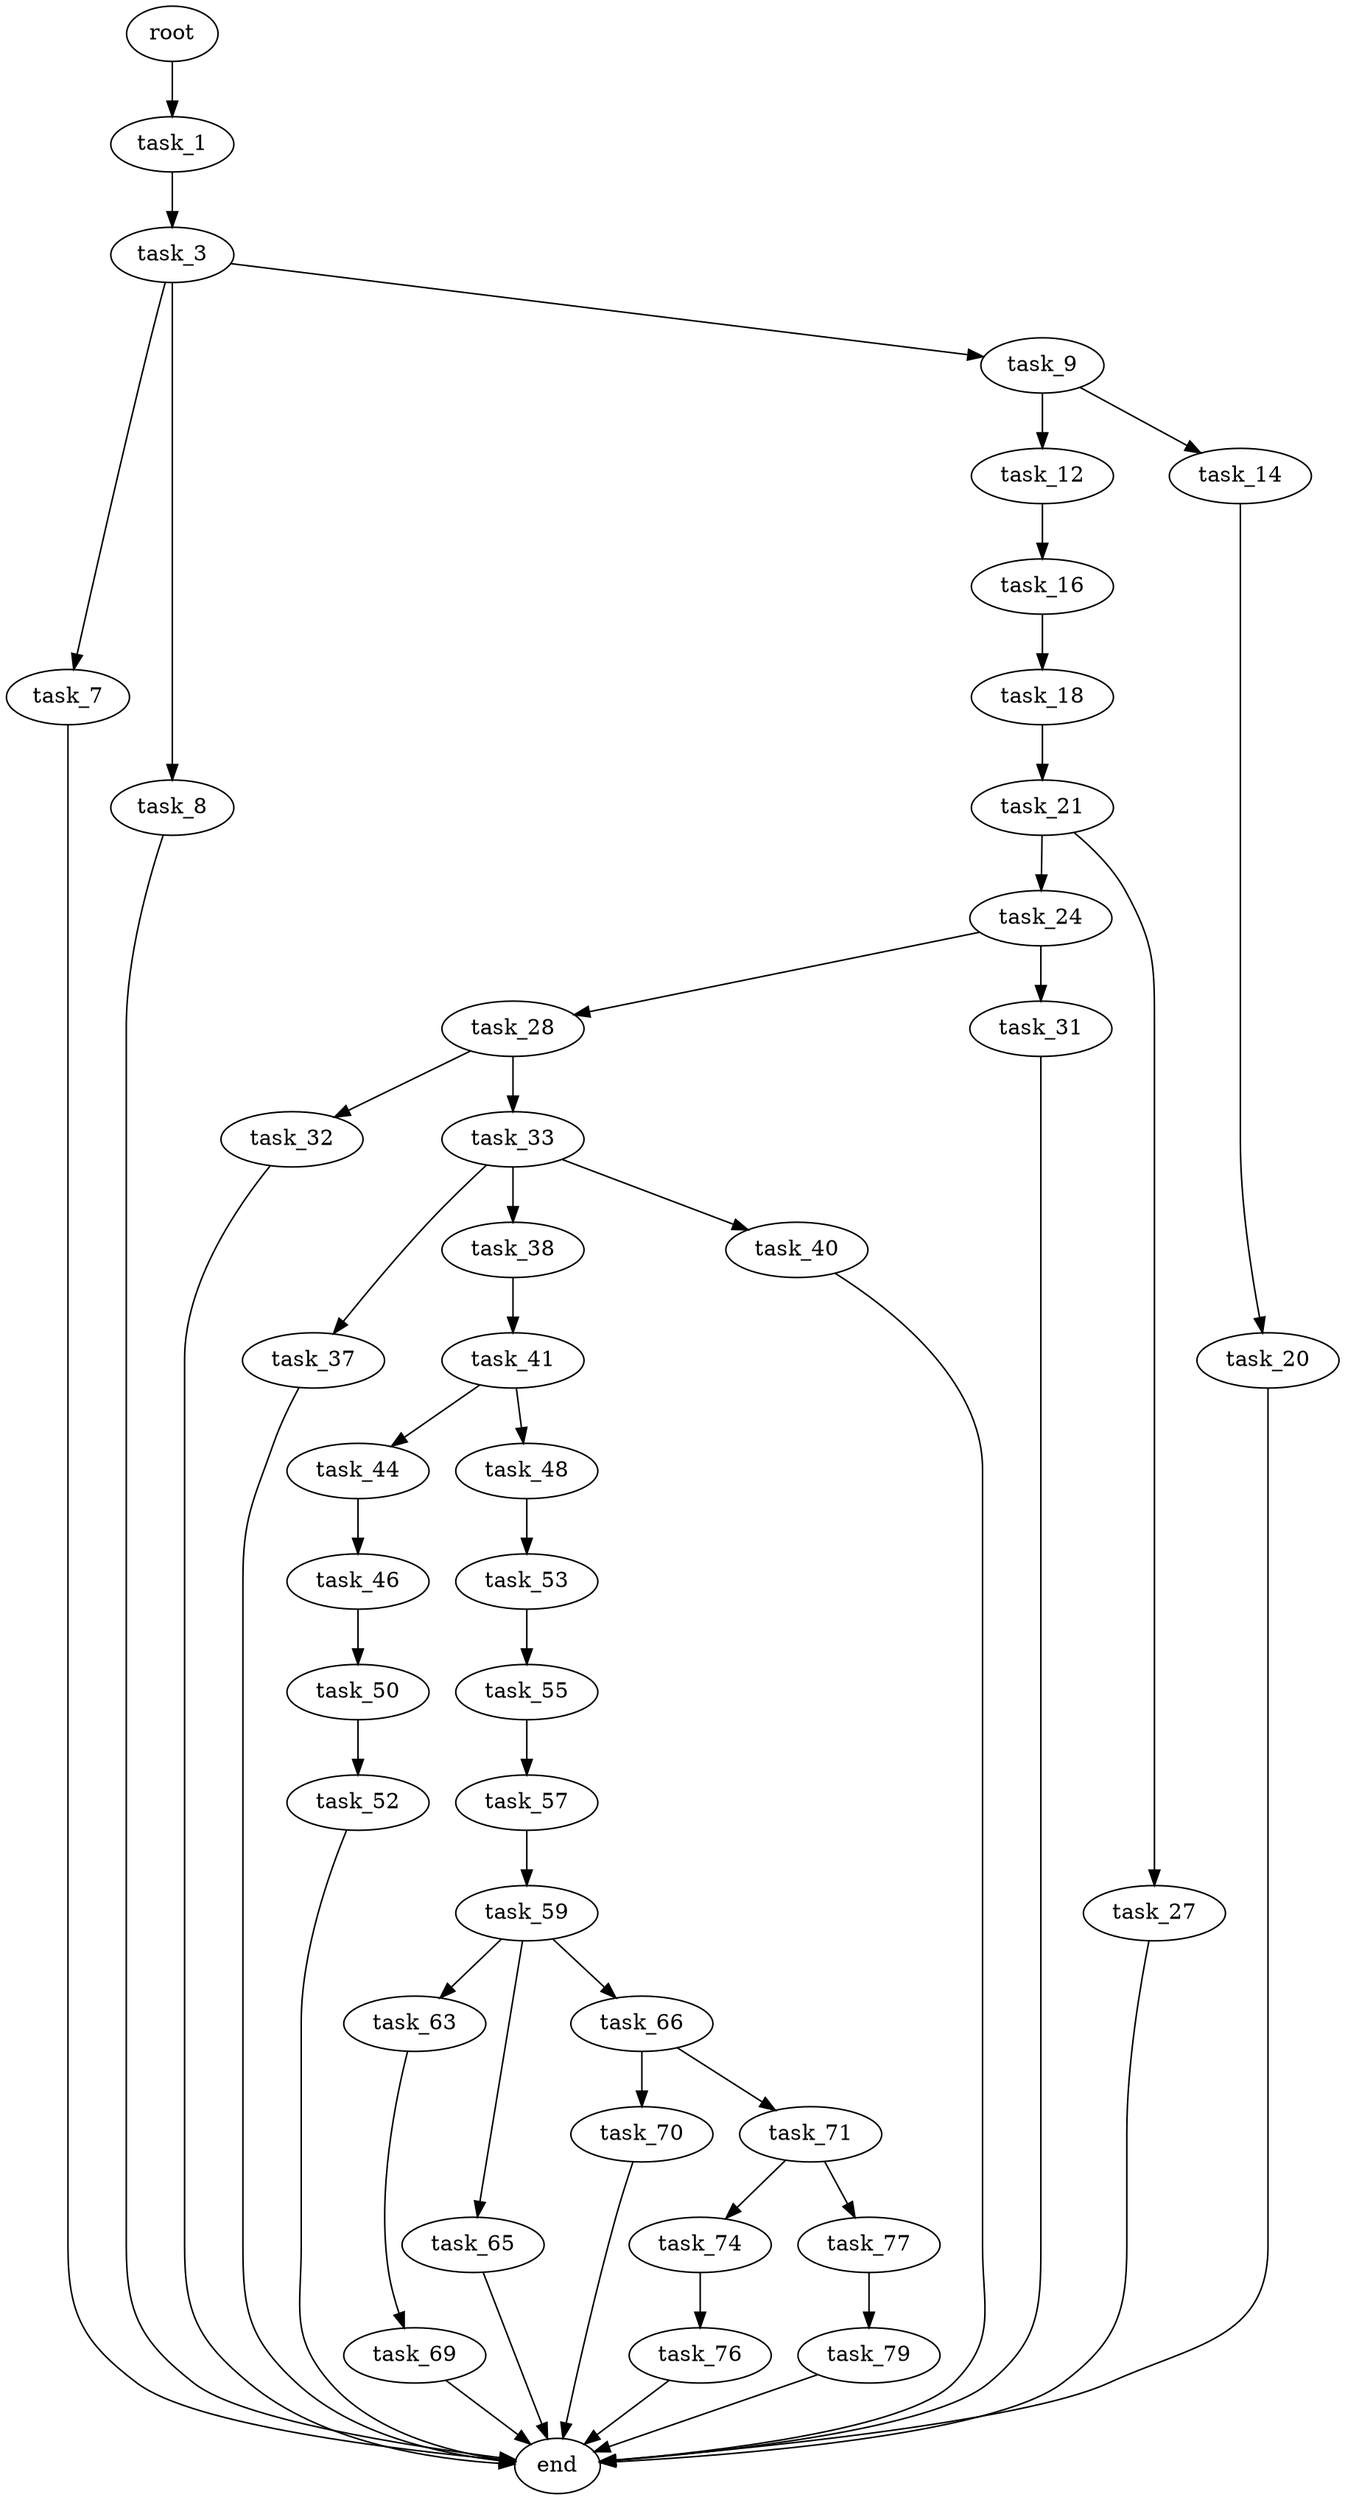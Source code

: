 digraph G {
  root [size="0.000000"];
  task_1 [size="41272424730.000000"];
  task_3 [size="1073741824000.000000"];
  task_7 [size="18122401397.000000"];
  task_8 [size="28371613526.000000"];
  task_9 [size="27954057694.000000"];
  end [size="0.000000"];
  task_12 [size="1035507640435.000000"];
  task_14 [size="125251083545.000000"];
  task_16 [size="12093432713.000000"];
  task_20 [size="2581900060.000000"];
  task_18 [size="807639548820.000000"];
  task_21 [size="68719476736.000000"];
  task_24 [size="1012367698999.000000"];
  task_27 [size="621247801174.000000"];
  task_28 [size="241819058541.000000"];
  task_31 [size="8589934592.000000"];
  task_32 [size="7802919324.000000"];
  task_33 [size="782757789696.000000"];
  task_37 [size="897327596155.000000"];
  task_38 [size="21390205900.000000"];
  task_40 [size="11749003805.000000"];
  task_41 [size="28991029248.000000"];
  task_44 [size="68719476736.000000"];
  task_48 [size="27872442069.000000"];
  task_46 [size="134217728000.000000"];
  task_50 [size="134217728000.000000"];
  task_53 [size="12227870174.000000"];
  task_52 [size="1073741824000.000000"];
  task_55 [size="4598941152.000000"];
  task_57 [size="134217728000.000000"];
  task_59 [size="7405826303.000000"];
  task_63 [size="13765137109.000000"];
  task_65 [size="231928233984.000000"];
  task_66 [size="35685582669.000000"];
  task_69 [size="583070962523.000000"];
  task_70 [size="3140436990.000000"];
  task_71 [size="549755813888.000000"];
  task_74 [size="782757789696.000000"];
  task_77 [size="23222294862.000000"];
  task_76 [size="134217728000.000000"];
  task_79 [size="6857970538.000000"];

  root -> task_1 [size="1.000000"];
  task_1 -> task_3 [size="679477248.000000"];
  task_3 -> task_7 [size="838860800.000000"];
  task_3 -> task_8 [size="838860800.000000"];
  task_3 -> task_9 [size="838860800.000000"];
  task_7 -> end [size="1.000000"];
  task_8 -> end [size="1.000000"];
  task_9 -> task_12 [size="838860800.000000"];
  task_9 -> task_14 [size="838860800.000000"];
  task_12 -> task_16 [size="679477248.000000"];
  task_14 -> task_20 [size="209715200.000000"];
  task_16 -> task_18 [size="411041792.000000"];
  task_20 -> end [size="1.000000"];
  task_18 -> task_21 [size="536870912.000000"];
  task_21 -> task_24 [size="134217728.000000"];
  task_21 -> task_27 [size="134217728.000000"];
  task_24 -> task_28 [size="679477248.000000"];
  task_24 -> task_31 [size="679477248.000000"];
  task_27 -> end [size="1.000000"];
  task_28 -> task_32 [size="209715200.000000"];
  task_28 -> task_33 [size="209715200.000000"];
  task_31 -> end [size="1.000000"];
  task_32 -> end [size="1.000000"];
  task_33 -> task_37 [size="679477248.000000"];
  task_33 -> task_38 [size="679477248.000000"];
  task_33 -> task_40 [size="679477248.000000"];
  task_37 -> end [size="1.000000"];
  task_38 -> task_41 [size="33554432.000000"];
  task_40 -> end [size="1.000000"];
  task_41 -> task_44 [size="75497472.000000"];
  task_41 -> task_48 [size="75497472.000000"];
  task_44 -> task_46 [size="134217728.000000"];
  task_48 -> task_53 [size="838860800.000000"];
  task_46 -> task_50 [size="209715200.000000"];
  task_50 -> task_52 [size="209715200.000000"];
  task_53 -> task_55 [size="209715200.000000"];
  task_52 -> end [size="1.000000"];
  task_55 -> task_57 [size="134217728.000000"];
  task_57 -> task_59 [size="209715200.000000"];
  task_59 -> task_63 [size="209715200.000000"];
  task_59 -> task_65 [size="209715200.000000"];
  task_59 -> task_66 [size="209715200.000000"];
  task_63 -> task_69 [size="679477248.000000"];
  task_65 -> end [size="1.000000"];
  task_66 -> task_70 [size="679477248.000000"];
  task_66 -> task_71 [size="679477248.000000"];
  task_69 -> end [size="1.000000"];
  task_70 -> end [size="1.000000"];
  task_71 -> task_74 [size="536870912.000000"];
  task_71 -> task_77 [size="536870912.000000"];
  task_74 -> task_76 [size="679477248.000000"];
  task_77 -> task_79 [size="838860800.000000"];
  task_76 -> end [size="1.000000"];
  task_79 -> end [size="1.000000"];
}
